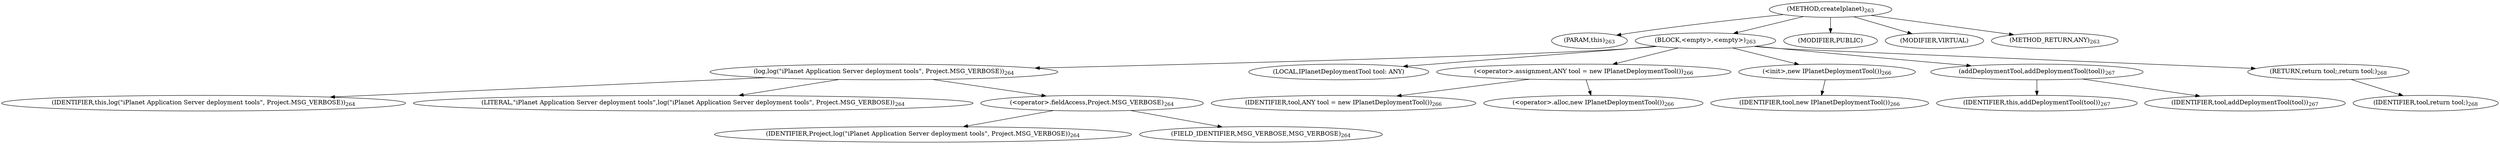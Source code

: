 digraph "createIplanet" {  
"339" [label = <(METHOD,createIplanet)<SUB>263</SUB>> ]
"41" [label = <(PARAM,this)<SUB>263</SUB>> ]
"340" [label = <(BLOCK,&lt;empty&gt;,&lt;empty&gt;)<SUB>263</SUB>> ]
"341" [label = <(log,log(&quot;iPlanet Application Server deployment tools&quot;, Project.MSG_VERBOSE))<SUB>264</SUB>> ]
"40" [label = <(IDENTIFIER,this,log(&quot;iPlanet Application Server deployment tools&quot;, Project.MSG_VERBOSE))<SUB>264</SUB>> ]
"342" [label = <(LITERAL,&quot;iPlanet Application Server deployment tools&quot;,log(&quot;iPlanet Application Server deployment tools&quot;, Project.MSG_VERBOSE))<SUB>264</SUB>> ]
"343" [label = <(&lt;operator&gt;.fieldAccess,Project.MSG_VERBOSE)<SUB>264</SUB>> ]
"344" [label = <(IDENTIFIER,Project,log(&quot;iPlanet Application Server deployment tools&quot;, Project.MSG_VERBOSE))<SUB>264</SUB>> ]
"345" [label = <(FIELD_IDENTIFIER,MSG_VERBOSE,MSG_VERBOSE)<SUB>264</SUB>> ]
"43" [label = <(LOCAL,IPlanetDeploymentTool tool: ANY)> ]
"346" [label = <(&lt;operator&gt;.assignment,ANY tool = new IPlanetDeploymentTool())<SUB>266</SUB>> ]
"347" [label = <(IDENTIFIER,tool,ANY tool = new IPlanetDeploymentTool())<SUB>266</SUB>> ]
"348" [label = <(&lt;operator&gt;.alloc,new IPlanetDeploymentTool())<SUB>266</SUB>> ]
"349" [label = <(&lt;init&gt;,new IPlanetDeploymentTool())<SUB>266</SUB>> ]
"42" [label = <(IDENTIFIER,tool,new IPlanetDeploymentTool())<SUB>266</SUB>> ]
"350" [label = <(addDeploymentTool,addDeploymentTool(tool))<SUB>267</SUB>> ]
"44" [label = <(IDENTIFIER,this,addDeploymentTool(tool))<SUB>267</SUB>> ]
"351" [label = <(IDENTIFIER,tool,addDeploymentTool(tool))<SUB>267</SUB>> ]
"352" [label = <(RETURN,return tool;,return tool;)<SUB>268</SUB>> ]
"353" [label = <(IDENTIFIER,tool,return tool;)<SUB>268</SUB>> ]
"354" [label = <(MODIFIER,PUBLIC)> ]
"355" [label = <(MODIFIER,VIRTUAL)> ]
"356" [label = <(METHOD_RETURN,ANY)<SUB>263</SUB>> ]
  "339" -> "41" 
  "339" -> "340" 
  "339" -> "354" 
  "339" -> "355" 
  "339" -> "356" 
  "340" -> "341" 
  "340" -> "43" 
  "340" -> "346" 
  "340" -> "349" 
  "340" -> "350" 
  "340" -> "352" 
  "341" -> "40" 
  "341" -> "342" 
  "341" -> "343" 
  "343" -> "344" 
  "343" -> "345" 
  "346" -> "347" 
  "346" -> "348" 
  "349" -> "42" 
  "350" -> "44" 
  "350" -> "351" 
  "352" -> "353" 
}
